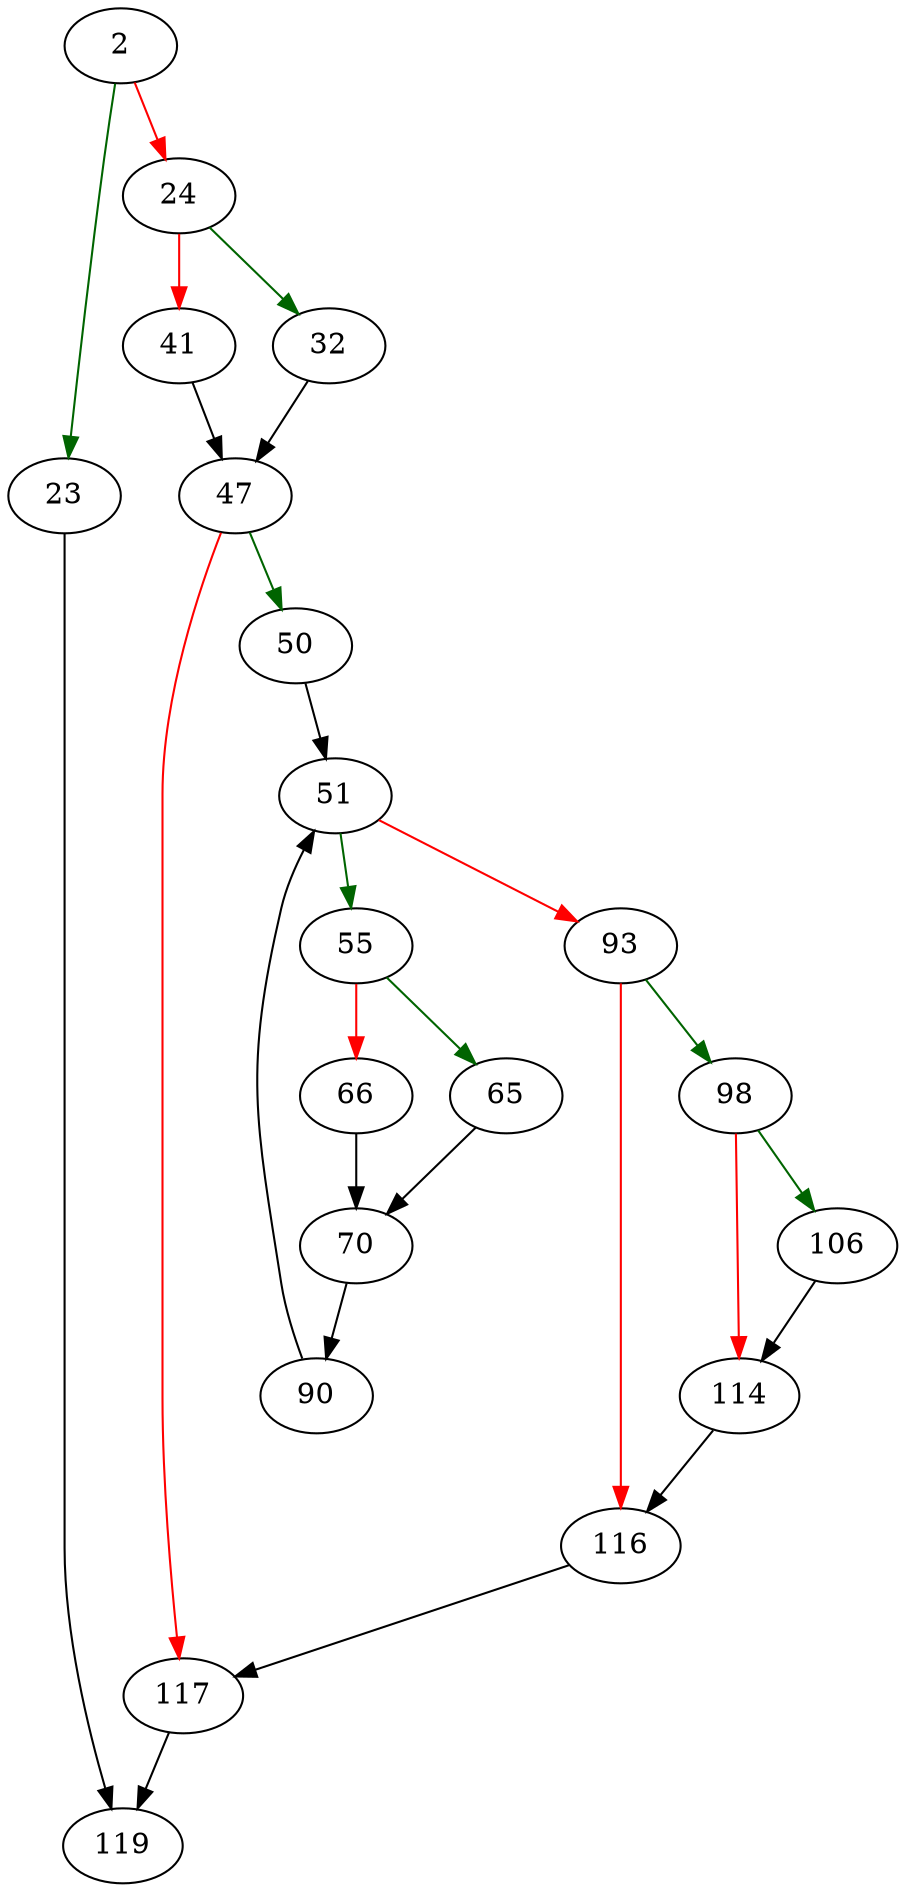 strict digraph "sqlite3KeyInfoOfIndex" {
	// Node definitions.
	2 [entry=true];
	23;
	24;
	119;
	32;
	41;
	47;
	50;
	117;
	51;
	55;
	93;
	65;
	66;
	70;
	90;
	98;
	116;
	106;
	114;

	// Edge definitions.
	2 -> 23 [
		color=darkgreen
		cond=true
	];
	2 -> 24 [
		color=red
		cond=false
	];
	23 -> 119;
	24 -> 32 [
		color=darkgreen
		cond=true
	];
	24 -> 41 [
		color=red
		cond=false
	];
	32 -> 47;
	41 -> 47;
	47 -> 50 [
		color=darkgreen
		cond=true
	];
	47 -> 117 [
		color=red
		cond=false
	];
	50 -> 51;
	117 -> 119;
	51 -> 55 [
		color=darkgreen
		cond=true
	];
	51 -> 93 [
		color=red
		cond=false
	];
	55 -> 65 [
		color=darkgreen
		cond=true
	];
	55 -> 66 [
		color=red
		cond=false
	];
	93 -> 98 [
		color=darkgreen
		cond=true
	];
	93 -> 116 [
		color=red
		cond=false
	];
	65 -> 70;
	66 -> 70;
	70 -> 90;
	90 -> 51;
	98 -> 106 [
		color=darkgreen
		cond=true
	];
	98 -> 114 [
		color=red
		cond=false
	];
	116 -> 117;
	106 -> 114;
	114 -> 116;
}